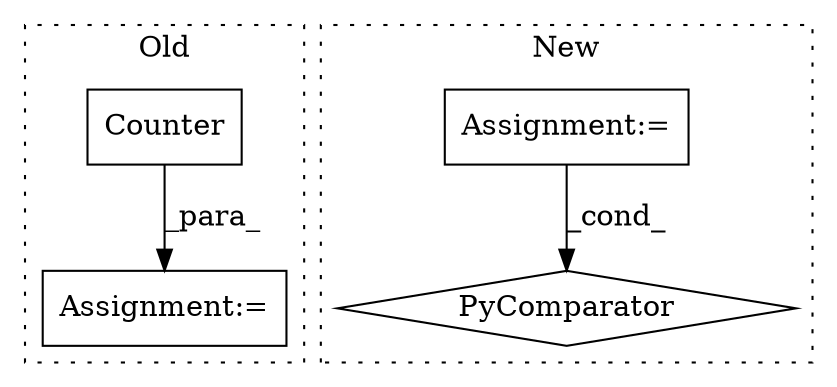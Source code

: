 digraph G {
subgraph cluster0 {
1 [label="Counter" a="32" s="1494" l="9" shape="box"];
3 [label="Assignment:=" a="7" s="1481" l="1" shape="box"];
label = "Old";
style="dotted";
}
subgraph cluster1 {
2 [label="PyComparator" a="113" s="1406" l="60" shape="diamond"];
4 [label="Assignment:=" a="7" s="1406" l="60" shape="box"];
label = "New";
style="dotted";
}
1 -> 3 [label="_para_"];
4 -> 2 [label="_cond_"];
}